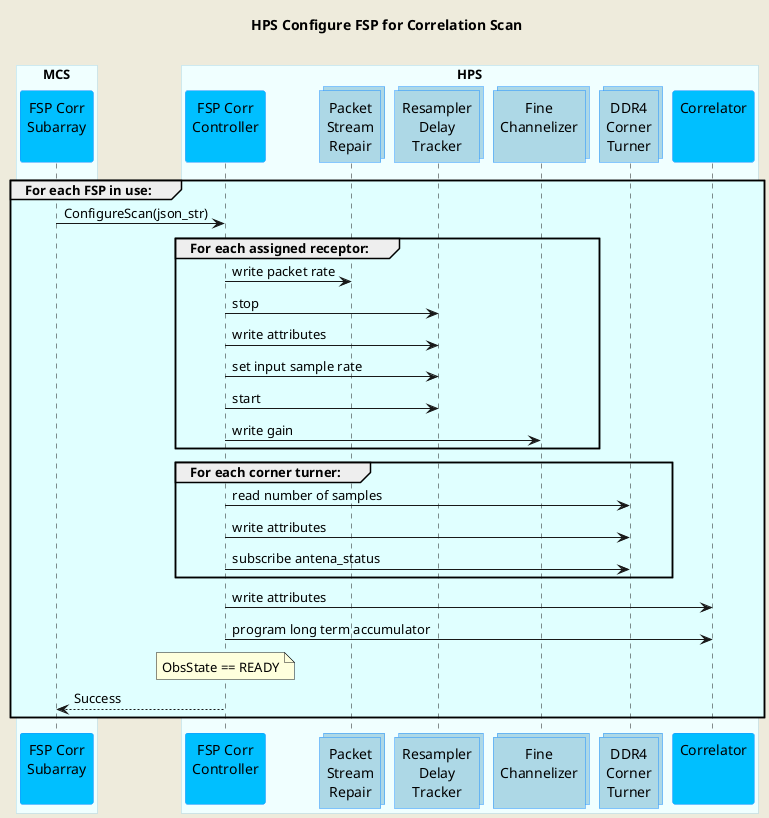 @startuml
'https://plantuml.com/sequence-diagram

skinparam backgroundColor #EEEBDC
skinparam sequence {
    ParticipantBorderColor DodgerBlue
    ParticipantBackgroundColor DeepSkyBlue
    ActorBorderColor DarkGreen
    ActorBackgroundColor Green
    BoxBorderColor LightBlue
    BoxBackgroundColor #F0FFFF
}
skinparam collections {
    BackGroundColor LightBlue
    BorderColor DodgerBlue
}

title HPS Configure FSP for Correlation Scan\n

box "MCS"
participant "FSP Corr\nSubarray\n" as fspcorr
end box

box "HPS"
participant "FSP Corr\nController\n" as hpsfspcorr
collections "Packet\nStream\nRepair" as psr
collections "Resampler\nDelay\nTracker" as rdt
collections "Fine\nChannelizer\n" as channelizer
collections "DDR4\nCorner\nTurner" as dct
participant "Correlator\n\n" as correlator
end box

group #LightCyan For each FSP in use:
    fspcorr     -> hpsfspcorr   : ConfigureScan(json_str)

    group #LightCyan For each assigned receptor:
        hpsfspcorr  -> psr         : write packet rate
        hpsfspcorr  -> rdt         : stop
        hpsfspcorr  -> rdt         : write attributes
        hpsfspcorr  -> rdt         : set input sample rate
        hpsfspcorr  -> rdt         : start
        hpsfspcorr  -> channelizer : write gain
    end group

    group #LightCyan For each corner turner:
        hpsfspcorr  -> dct  : read number of samples
        hpsfspcorr  -> dct  : write attributes
        hpsfspcorr  -> dct  : subscribe antena_status
    end group

    hpsfspcorr  -> correlator   : write attributes
    hpsfspcorr  -> correlator   : program long term accumulator
    note over hpsfspcorr        : ObsState == READY
    hpsfspcorr  --> fspcorr     : Success
end group

@enduml